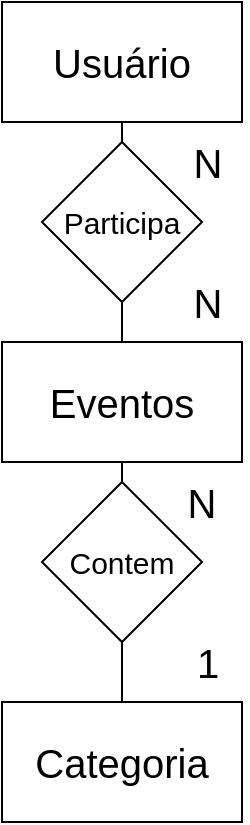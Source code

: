 <mxfile version="10.9.5" type="device"><diagram id="SzoerOBFJcMOGTwQgRip" name="Conceitual"><mxGraphModel dx="926" dy="628" grid="1" gridSize="10" guides="1" tooltips="1" connect="1" arrows="1" fold="1" page="1" pageScale="1" pageWidth="827" pageHeight="1169" math="0" shadow="0"><root><mxCell id="0"/><mxCell id="1" parent="0"/><mxCell id="cCFReJzdZIFML2I0EopI-1" value="&lt;font style=&quot;font-size: 20px&quot;&gt;Usuário&lt;/font&gt;" style="rounded=0;whiteSpace=wrap;html=1;" vertex="1" parent="1"><mxGeometry x="330" y="250" width="120" height="60" as="geometry"/></mxCell><mxCell id="cCFReJzdZIFML2I0EopI-3" value="&lt;span style=&quot;font-size: 20px&quot;&gt;Categoria&lt;br&gt;&lt;/span&gt;" style="rounded=0;whiteSpace=wrap;html=1;" vertex="1" parent="1"><mxGeometry x="330" y="600" width="120" height="60" as="geometry"/></mxCell><mxCell id="cCFReJzdZIFML2I0EopI-6" value="" style="endArrow=none;html=1;entryX=0.5;entryY=1;entryDx=0;entryDy=0;exitX=0.5;exitY=0;exitDx=0;exitDy=0;" edge="1" parent="1" source="cCFReJzdZIFML2I0EopI-4" target="cCFReJzdZIFML2I0EopI-1"><mxGeometry width="50" height="50" relative="1" as="geometry"><mxPoint x="360" y="360" as="sourcePoint"/><mxPoint x="410" y="310" as="targetPoint"/></mxGeometry></mxCell><mxCell id="cCFReJzdZIFML2I0EopI-5" value="&lt;font style=&quot;font-size: 15px&quot;&gt;Contem&lt;/font&gt;" style="rhombus;whiteSpace=wrap;html=1;" vertex="1" parent="1"><mxGeometry x="350" y="490" width="80" height="80" as="geometry"/></mxCell><mxCell id="cCFReJzdZIFML2I0EopI-9" value="" style="endArrow=none;html=1;entryX=0.5;entryY=1;entryDx=0;entryDy=0;exitX=0.5;exitY=0;exitDx=0;exitDy=0;" edge="1" parent="1" source="cCFReJzdZIFML2I0EopI-3" target="cCFReJzdZIFML2I0EopI-5"><mxGeometry width="50" height="50" relative="1" as="geometry"><mxPoint x="390" y="600" as="sourcePoint"/><mxPoint x="390" y="310" as="targetPoint"/></mxGeometry></mxCell><mxCell id="cCFReJzdZIFML2I0EopI-4" value="&lt;span style=&quot;font-size: 15px&quot;&gt;Participa&lt;/span&gt;" style="rhombus;whiteSpace=wrap;html=1;" vertex="1" parent="1"><mxGeometry x="350" y="320" width="80" height="80" as="geometry"/></mxCell><mxCell id="cCFReJzdZIFML2I0EopI-11" value="" style="endArrow=none;html=1;entryX=0.5;entryY=1;entryDx=0;entryDy=0;exitX=0.5;exitY=0;exitDx=0;exitDy=0;" edge="1" parent="1" source="cCFReJzdZIFML2I0EopI-2" target="cCFReJzdZIFML2I0EopI-4"><mxGeometry width="50" height="50" relative="1" as="geometry"><mxPoint x="390" y="490" as="sourcePoint"/><mxPoint x="390" y="310" as="targetPoint"/></mxGeometry></mxCell><mxCell id="cCFReJzdZIFML2I0EopI-2" value="&lt;span style=&quot;font-size: 20px&quot;&gt;Eventos&lt;br&gt;&lt;/span&gt;" style="rounded=0;whiteSpace=wrap;html=1;" vertex="1" parent="1"><mxGeometry x="330" y="420" width="120" height="60" as="geometry"/></mxCell><mxCell id="cCFReJzdZIFML2I0EopI-12" value="" style="endArrow=none;html=1;entryX=0.5;entryY=1;entryDx=0;entryDy=0;exitX=0.5;exitY=0;exitDx=0;exitDy=0;" edge="1" parent="1" source="cCFReJzdZIFML2I0EopI-5" target="cCFReJzdZIFML2I0EopI-2"><mxGeometry width="50" height="50" relative="1" as="geometry"><mxPoint x="390" y="490" as="sourcePoint"/><mxPoint x="390" y="400" as="targetPoint"/></mxGeometry></mxCell><mxCell id="cCFReJzdZIFML2I0EopI-13" value="&lt;font style=&quot;font-size: 20px&quot;&gt;1&lt;/font&gt;" style="text;html=1;strokeColor=none;fillColor=none;align=center;verticalAlign=middle;whiteSpace=wrap;rounded=0;" vertex="1" parent="1"><mxGeometry x="413" y="570" width="40" height="20" as="geometry"/></mxCell><mxCell id="cCFReJzdZIFML2I0EopI-16" value="&lt;span style=&quot;font-size: 20px&quot;&gt;N&lt;/span&gt;" style="text;html=1;strokeColor=none;fillColor=none;align=center;verticalAlign=middle;whiteSpace=wrap;rounded=0;" vertex="1" parent="1"><mxGeometry x="413" y="320" width="40" height="20" as="geometry"/></mxCell><mxCell id="cCFReJzdZIFML2I0EopI-17" value="&lt;span style=&quot;font-size: 20px&quot;&gt;N&lt;/span&gt;" style="text;html=1;strokeColor=none;fillColor=none;align=center;verticalAlign=middle;whiteSpace=wrap;rounded=0;" vertex="1" parent="1"><mxGeometry x="413" y="390" width="40" height="20" as="geometry"/></mxCell><mxCell id="cCFReJzdZIFML2I0EopI-18" value="&lt;span style=&quot;font-size: 20px&quot;&gt;N&lt;/span&gt;" style="text;html=1;strokeColor=none;fillColor=none;align=center;verticalAlign=middle;whiteSpace=wrap;rounded=0;" vertex="1" parent="1"><mxGeometry x="410" y="490" width="40" height="20" as="geometry"/></mxCell></root></mxGraphModel></diagram><diagram id="s7lcQgBO4_LE5kPuUwb6" name="Logico"><mxGraphModel dx="926" dy="628" grid="1" gridSize="10" guides="1" tooltips="1" connect="1" arrows="1" fold="1" page="1" pageScale="1" pageWidth="827" pageHeight="1169" math="0" shadow="0"><root><mxCell id="ViQkiOhzP1dzFspIn6ki-0"/><mxCell id="ViQkiOhzP1dzFspIn6ki-1" parent="ViQkiOhzP1dzFspIn6ki-0"/><mxCell id="ViQkiOhzP1dzFspIn6ki-2" value="Eventos" style="swimlane;fontStyle=0;childLayout=stackLayout;horizontal=1;startSize=26;fillColor=#e0e0e0;horizontalStack=0;resizeParent=1;resizeParentMax=0;resizeLast=0;collapsible=1;marginBottom=0;swimlaneFillColor=#ffffff;align=center;fontSize=14;" vertex="1" parent="ViQkiOhzP1dzFspIn6ki-1"><mxGeometry x="480" y="129" width="190" height="250" as="geometry"/></mxCell><mxCell id="ViQkiOhzP1dzFspIn6ki-3" value="IdEvento: int" style="shape=partialRectangle;top=0;left=0;right=0;bottom=1;align=left;verticalAlign=middle;fillColor=none;spacingLeft=34;spacingRight=4;overflow=hidden;rotatable=0;points=[[0,0.5],[1,0.5]];portConstraint=eastwest;dropTarget=0;fontStyle=5;fontSize=12;" vertex="1" parent="ViQkiOhzP1dzFspIn6ki-2"><mxGeometry y="26" width="190" height="30" as="geometry"/></mxCell><mxCell id="ViQkiOhzP1dzFspIn6ki-4" value="PK" style="shape=partialRectangle;top=0;left=0;bottom=0;fillColor=none;align=left;verticalAlign=middle;spacingLeft=4;spacingRight=4;overflow=hidden;rotatable=0;points=[];portConstraint=eastwest;part=1;fontSize=12;" vertex="1" connectable="0" parent="ViQkiOhzP1dzFspIn6ki-3"><mxGeometry width="30" height="30" as="geometry"/></mxCell><mxCell id="ViQkiOhzP1dzFspIn6ki-5" value="Titulo: Varchar(255)" style="shape=partialRectangle;top=0;left=0;right=0;bottom=0;align=left;verticalAlign=top;fillColor=none;spacingLeft=34;spacingRight=4;overflow=hidden;rotatable=0;points=[[0,0.5],[1,0.5]];portConstraint=eastwest;dropTarget=0;fontSize=12;" vertex="1" parent="ViQkiOhzP1dzFspIn6ki-2"><mxGeometry y="56" width="190" height="26" as="geometry"/></mxCell><mxCell id="ViQkiOhzP1dzFspIn6ki-6" value="" style="shape=partialRectangle;top=0;left=0;bottom=0;fillColor=none;align=left;verticalAlign=top;spacingLeft=4;spacingRight=4;overflow=hidden;rotatable=0;points=[];portConstraint=eastwest;part=1;fontSize=12;" vertex="1" connectable="0" parent="ViQkiOhzP1dzFspIn6ki-5"><mxGeometry width="30" height="26" as="geometry"/></mxCell><mxCell id="ViQkiOhzP1dzFspIn6ki-7" value="Descricao: Varchar(255)" style="shape=partialRectangle;top=0;left=0;right=0;bottom=0;align=left;verticalAlign=top;fillColor=none;spacingLeft=34;spacingRight=4;overflow=hidden;rotatable=0;points=[[0,0.5],[1,0.5]];portConstraint=eastwest;dropTarget=0;fontSize=12;" vertex="1" parent="ViQkiOhzP1dzFspIn6ki-2"><mxGeometry y="82" width="190" height="26" as="geometry"/></mxCell><mxCell id="ViQkiOhzP1dzFspIn6ki-8" value="" style="shape=partialRectangle;top=0;left=0;bottom=0;fillColor=none;align=left;verticalAlign=top;spacingLeft=4;spacingRight=4;overflow=hidden;rotatable=0;points=[];portConstraint=eastwest;part=1;fontSize=12;" vertex="1" connectable="0" parent="ViQkiOhzP1dzFspIn6ki-7"><mxGeometry width="30" height="26" as="geometry"/></mxCell><mxCell id="ViQkiOhzP1dzFspIn6ki-55" value="DataCriacao: DateTime" style="shape=partialRectangle;top=0;left=0;right=0;bottom=0;align=left;verticalAlign=top;fillColor=none;spacingLeft=34;spacingRight=4;overflow=hidden;rotatable=0;points=[[0,0.5],[1,0.5]];portConstraint=eastwest;dropTarget=0;fontSize=12;" vertex="1" parent="ViQkiOhzP1dzFspIn6ki-2"><mxGeometry y="108" width="190" height="26" as="geometry"/></mxCell><mxCell id="ViQkiOhzP1dzFspIn6ki-56" value="" style="shape=partialRectangle;top=0;left=0;bottom=0;fillColor=none;align=left;verticalAlign=top;spacingLeft=4;spacingRight=4;overflow=hidden;rotatable=0;points=[];portConstraint=eastwest;part=1;fontSize=12;" vertex="1" connectable="0" parent="ViQkiOhzP1dzFspIn6ki-55"><mxGeometry width="30" height="26" as="geometry"/></mxCell><mxCell id="ViQkiOhzP1dzFspIn6ki-9" value="DataEvento: DateTime" style="shape=partialRectangle;top=0;left=0;right=0;bottom=0;align=left;verticalAlign=top;fillColor=none;spacingLeft=34;spacingRight=4;overflow=hidden;rotatable=0;points=[[0,0.5],[1,0.5]];portConstraint=eastwest;dropTarget=0;fontSize=12;" vertex="1" parent="ViQkiOhzP1dzFspIn6ki-2"><mxGeometry y="134" width="190" height="116" as="geometry"/></mxCell><mxCell id="ViQkiOhzP1dzFspIn6ki-10" value="" style="shape=partialRectangle;top=0;left=0;bottom=0;fillColor=none;align=left;verticalAlign=top;spacingLeft=4;spacingRight=4;overflow=hidden;rotatable=0;points=[];portConstraint=eastwest;part=1;fontSize=12;" vertex="1" connectable="0" parent="ViQkiOhzP1dzFspIn6ki-9"><mxGeometry width="30" height="116" as="geometry"/></mxCell><mxCell id="ViQkiOhzP1dzFspIn6ki-15" value="Ativo: int" style="shape=partialRectangle;top=0;left=0;right=0;bottom=0;align=left;verticalAlign=top;fillColor=none;spacingLeft=34;spacingRight=4;overflow=hidden;rotatable=0;points=[[0,0.5],[1,0.5]];portConstraint=eastwest;dropTarget=0;fontSize=12;" vertex="1" parent="ViQkiOhzP1dzFspIn6ki-1"><mxGeometry x="480" y="289" width="160" height="26" as="geometry"/></mxCell><mxCell id="ViQkiOhzP1dzFspIn6ki-16" value="" style="shape=partialRectangle;top=0;left=0;bottom=0;fillColor=none;align=left;verticalAlign=top;spacingLeft=4;spacingRight=4;overflow=hidden;rotatable=0;points=[];portConstraint=eastwest;part=1;fontSize=12;" vertex="1" connectable="0" parent="ViQkiOhzP1dzFspIn6ki-15"><mxGeometry width="30" height="26" as="geometry"/></mxCell><mxCell id="ViQkiOhzP1dzFspIn6ki-17" value="Local: Varchar(255)" style="shape=partialRectangle;top=0;left=0;right=0;bottom=0;align=left;verticalAlign=top;fillColor=none;spacingLeft=34;spacingRight=4;overflow=hidden;rotatable=0;points=[[0,0.5],[1,0.5]];portConstraint=eastwest;dropTarget=0;fontSize=12;" vertex="1" parent="ViQkiOhzP1dzFspIn6ki-1"><mxGeometry x="480" y="315" width="160" height="26" as="geometry"/></mxCell><mxCell id="ViQkiOhzP1dzFspIn6ki-18" value="" style="shape=partialRectangle;top=0;left=0;bottom=0;fillColor=none;align=left;verticalAlign=top;spacingLeft=4;spacingRight=4;overflow=hidden;rotatable=0;points=[];portConstraint=eastwest;part=1;fontSize=12;" vertex="1" connectable="0" parent="ViQkiOhzP1dzFspIn6ki-17"><mxGeometry width="30" height="26" as="geometry"/></mxCell><mxCell id="ViQkiOhzP1dzFspIn6ki-19" value="IdCategoria: int&#10;" style="shape=partialRectangle;top=0;left=0;right=0;bottom=0;align=left;verticalAlign=top;fillColor=none;spacingLeft=34;spacingRight=4;overflow=hidden;rotatable=0;points=[[0,0.5],[1,0.5]];portConstraint=eastwest;dropTarget=0;fontSize=12;" vertex="1" parent="ViQkiOhzP1dzFspIn6ki-1"><mxGeometry x="480" y="349" width="180" height="26" as="geometry"/></mxCell><mxCell id="ViQkiOhzP1dzFspIn6ki-20" value="FK" style="shape=partialRectangle;top=0;left=0;bottom=0;fillColor=none;align=left;verticalAlign=top;spacingLeft=4;spacingRight=4;overflow=hidden;rotatable=0;points=[];portConstraint=eastwest;part=1;fontSize=12;" vertex="1" connectable="0" parent="ViQkiOhzP1dzFspIn6ki-19"><mxGeometry width="30" height="26" as="geometry"/></mxCell><mxCell id="ViQkiOhzP1dzFspIn6ki-21" value="Usuarios" style="swimlane;fontStyle=0;childLayout=stackLayout;horizontal=1;startSize=26;fillColor=#e0e0e0;horizontalStack=0;resizeParent=1;resizeParentMax=0;resizeLast=0;collapsible=1;marginBottom=0;swimlaneFillColor=#ffffff;align=center;fontSize=14;" vertex="1" parent="ViQkiOhzP1dzFspIn6ki-1"><mxGeometry y="155" width="180" height="160" as="geometry"/></mxCell><mxCell id="ViQkiOhzP1dzFspIn6ki-22" value="IdUsuario: int" style="shape=partialRectangle;top=0;left=0;right=0;bottom=1;align=left;verticalAlign=middle;fillColor=none;spacingLeft=34;spacingRight=4;overflow=hidden;rotatable=0;points=[[0,0.5],[1,0.5]];portConstraint=eastwest;dropTarget=0;fontStyle=5;fontSize=12;" vertex="1" parent="ViQkiOhzP1dzFspIn6ki-21"><mxGeometry y="26" width="180" height="30" as="geometry"/></mxCell><mxCell id="ViQkiOhzP1dzFspIn6ki-23" value="PK" style="shape=partialRectangle;top=0;left=0;bottom=0;fillColor=none;align=left;verticalAlign=middle;spacingLeft=4;spacingRight=4;overflow=hidden;rotatable=0;points=[];portConstraint=eastwest;part=1;fontSize=12;" vertex="1" connectable="0" parent="ViQkiOhzP1dzFspIn6ki-22"><mxGeometry width="30" height="30" as="geometry"/></mxCell><mxCell id="ViQkiOhzP1dzFspIn6ki-24" value="Nome: Varchar(255)" style="shape=partialRectangle;top=0;left=0;right=0;bottom=0;align=left;verticalAlign=top;fillColor=none;spacingLeft=34;spacingRight=4;overflow=hidden;rotatable=0;points=[[0,0.5],[1,0.5]];portConstraint=eastwest;dropTarget=0;fontSize=12;" vertex="1" parent="ViQkiOhzP1dzFspIn6ki-21"><mxGeometry y="56" width="180" height="26" as="geometry"/></mxCell><mxCell id="ViQkiOhzP1dzFspIn6ki-25" value="" style="shape=partialRectangle;top=0;left=0;bottom=0;fillColor=none;align=left;verticalAlign=top;spacingLeft=4;spacingRight=4;overflow=hidden;rotatable=0;points=[];portConstraint=eastwest;part=1;fontSize=12;" vertex="1" connectable="0" parent="ViQkiOhzP1dzFspIn6ki-24"><mxGeometry width="30" height="26" as="geometry"/></mxCell><mxCell id="ViQkiOhzP1dzFspIn6ki-26" value="Email: Varchar(255)" style="shape=partialRectangle;top=0;left=0;right=0;bottom=0;align=left;verticalAlign=top;fillColor=none;spacingLeft=34;spacingRight=4;overflow=hidden;rotatable=0;points=[[0,0.5],[1,0.5]];portConstraint=eastwest;dropTarget=0;fontSize=12;" vertex="1" parent="ViQkiOhzP1dzFspIn6ki-21"><mxGeometry y="82" width="180" height="26" as="geometry"/></mxCell><mxCell id="ViQkiOhzP1dzFspIn6ki-27" value="" style="shape=partialRectangle;top=0;left=0;bottom=0;fillColor=none;align=left;verticalAlign=top;spacingLeft=4;spacingRight=4;overflow=hidden;rotatable=0;points=[];portConstraint=eastwest;part=1;fontSize=12;" vertex="1" connectable="0" parent="ViQkiOhzP1dzFspIn6ki-26"><mxGeometry width="30" height="26" as="geometry"/></mxCell><mxCell id="ViQkiOhzP1dzFspIn6ki-28" value="Senha: Varchar(255)" style="shape=partialRectangle;top=0;left=0;right=0;bottom=0;align=left;verticalAlign=top;fillColor=none;spacingLeft=34;spacingRight=4;overflow=hidden;rotatable=0;points=[[0,0.5],[1,0.5]];portConstraint=eastwest;dropTarget=0;fontSize=12;" vertex="1" parent="ViQkiOhzP1dzFspIn6ki-21"><mxGeometry y="108" width="180" height="26" as="geometry"/></mxCell><mxCell id="ViQkiOhzP1dzFspIn6ki-29" value="" style="shape=partialRectangle;top=0;left=0;bottom=0;fillColor=none;align=left;verticalAlign=top;spacingLeft=4;spacingRight=4;overflow=hidden;rotatable=0;points=[];portConstraint=eastwest;part=1;fontSize=12;" vertex="1" connectable="0" parent="ViQkiOhzP1dzFspIn6ki-28"><mxGeometry width="30" height="26" as="geometry"/></mxCell><mxCell id="ViQkiOhzP1dzFspIn6ki-30" value="Pemissao: Varchar(255)" style="shape=partialRectangle;top=0;left=0;right=0;bottom=0;align=left;verticalAlign=top;fillColor=none;spacingLeft=34;spacingRight=4;overflow=hidden;rotatable=0;points=[[0,0.5],[1,0.5]];portConstraint=eastwest;dropTarget=0;fontSize=12;" vertex="1" parent="ViQkiOhzP1dzFspIn6ki-21"><mxGeometry y="134" width="180" height="26" as="geometry"/></mxCell><mxCell id="ViQkiOhzP1dzFspIn6ki-31" value="" style="shape=partialRectangle;top=0;left=0;bottom=0;fillColor=none;align=left;verticalAlign=top;spacingLeft=4;spacingRight=4;overflow=hidden;rotatable=0;points=[];portConstraint=eastwest;part=1;fontSize=12;" vertex="1" connectable="0" parent="ViQkiOhzP1dzFspIn6ki-30"><mxGeometry width="30" height="26" as="geometry"/></mxCell><mxCell id="ViQkiOhzP1dzFspIn6ki-32" value="Categoria" style="swimlane;fontStyle=0;childLayout=stackLayout;horizontal=1;startSize=26;fillColor=#e0e0e0;horizontalStack=0;resizeParent=1;resizeParentMax=0;resizeLast=0;collapsible=1;marginBottom=0;swimlaneFillColor=#ffffff;align=center;fontSize=14;" vertex="1" parent="ViQkiOhzP1dzFspIn6ki-1"><mxGeometry x="230" y="155" width="160" height="82" as="geometry"/></mxCell><mxCell id="ViQkiOhzP1dzFspIn6ki-33" value="IdCategoria: int" style="shape=partialRectangle;top=0;left=0;right=0;bottom=1;align=left;verticalAlign=middle;fillColor=none;spacingLeft=34;spacingRight=4;overflow=hidden;rotatable=0;points=[[0,0.5],[1,0.5]];portConstraint=eastwest;dropTarget=0;fontStyle=5;fontSize=12;" vertex="1" parent="ViQkiOhzP1dzFspIn6ki-32"><mxGeometry y="26" width="160" height="30" as="geometry"/></mxCell><mxCell id="ViQkiOhzP1dzFspIn6ki-34" value="PK" style="shape=partialRectangle;top=0;left=0;bottom=0;fillColor=none;align=left;verticalAlign=middle;spacingLeft=4;spacingRight=4;overflow=hidden;rotatable=0;points=[];portConstraint=eastwest;part=1;fontSize=12;" vertex="1" connectable="0" parent="ViQkiOhzP1dzFspIn6ki-33"><mxGeometry width="30" height="30" as="geometry"/></mxCell><mxCell id="ViQkiOhzP1dzFspIn6ki-35" value="Nome: Varchar(255)" style="shape=partialRectangle;top=0;left=0;right=0;bottom=0;align=left;verticalAlign=top;fillColor=none;spacingLeft=34;spacingRight=4;overflow=hidden;rotatable=0;points=[[0,0.5],[1,0.5]];portConstraint=eastwest;dropTarget=0;fontSize=12;" vertex="1" parent="ViQkiOhzP1dzFspIn6ki-32"><mxGeometry y="56" width="160" height="26" as="geometry"/></mxCell><mxCell id="ViQkiOhzP1dzFspIn6ki-36" value="" style="shape=partialRectangle;top=0;left=0;bottom=0;fillColor=none;align=left;verticalAlign=top;spacingLeft=4;spacingRight=4;overflow=hidden;rotatable=0;points=[];portConstraint=eastwest;part=1;fontSize=12;" vertex="1" connectable="0" parent="ViQkiOhzP1dzFspIn6ki-35"><mxGeometry width="30" height="26" as="geometry"/></mxCell><mxCell id="ViQkiOhzP1dzFspIn6ki-43" style="edgeStyle=orthogonalEdgeStyle;rounded=0;orthogonalLoop=1;jettySize=auto;html=1;exitX=1;exitY=0.5;exitDx=0;exitDy=0;" edge="1" parent="ViQkiOhzP1dzFspIn6ki-1"><mxGeometry relative="1" as="geometry"><mxPoint x="640" y="276" as="sourcePoint"/><mxPoint x="640" y="276" as="targetPoint"/></mxGeometry></mxCell><mxCell id="ViQkiOhzP1dzFspIn6ki-44" value="Presenca" style="swimlane;fontStyle=0;childLayout=stackLayout;horizontal=1;startSize=26;fillColor=#e0e0e0;horizontalStack=0;resizeParent=1;resizeParentMax=0;resizeLast=0;collapsible=1;marginBottom=0;swimlaneFillColor=#ffffff;align=center;fontSize=14;" vertex="1" parent="ViQkiOhzP1dzFspIn6ki-1"><mxGeometry x="230" y="310" width="160" height="82" as="geometry"/></mxCell><mxCell id="ViQkiOhzP1dzFspIn6ki-45" value="IdUsuario: int" style="shape=partialRectangle;top=0;left=0;right=0;bottom=1;align=left;verticalAlign=middle;fillColor=none;spacingLeft=34;spacingRight=4;overflow=hidden;rotatable=0;points=[[0,0.5],[1,0.5]];portConstraint=eastwest;dropTarget=0;fontStyle=5;fontSize=12;" vertex="1" parent="ViQkiOhzP1dzFspIn6ki-44"><mxGeometry y="26" width="160" height="30" as="geometry"/></mxCell><mxCell id="ViQkiOhzP1dzFspIn6ki-46" value="FK" style="shape=partialRectangle;top=0;left=0;bottom=0;fillColor=none;align=left;verticalAlign=middle;spacingLeft=4;spacingRight=4;overflow=hidden;rotatable=0;points=[];portConstraint=eastwest;part=1;fontSize=12;" vertex="1" connectable="0" parent="ViQkiOhzP1dzFspIn6ki-45"><mxGeometry width="30" height="30" as="geometry"/></mxCell><mxCell id="ViQkiOhzP1dzFspIn6ki-47" value="IdEvento: int " style="shape=partialRectangle;top=0;left=0;right=0;bottom=0;align=left;verticalAlign=top;fillColor=none;spacingLeft=34;spacingRight=4;overflow=hidden;rotatable=0;points=[[0,0.5],[1,0.5]];portConstraint=eastwest;dropTarget=0;fontSize=12;" vertex="1" parent="ViQkiOhzP1dzFspIn6ki-44"><mxGeometry y="56" width="160" height="26" as="geometry"/></mxCell><mxCell id="ViQkiOhzP1dzFspIn6ki-48" value="FK" style="shape=partialRectangle;top=0;left=0;bottom=0;fillColor=none;align=left;verticalAlign=top;spacingLeft=4;spacingRight=4;overflow=hidden;rotatable=0;points=[];portConstraint=eastwest;part=1;fontSize=12;" vertex="1" connectable="0" parent="ViQkiOhzP1dzFspIn6ki-47"><mxGeometry width="30" height="26" as="geometry"/></mxCell></root></mxGraphModel></diagram></mxfile>